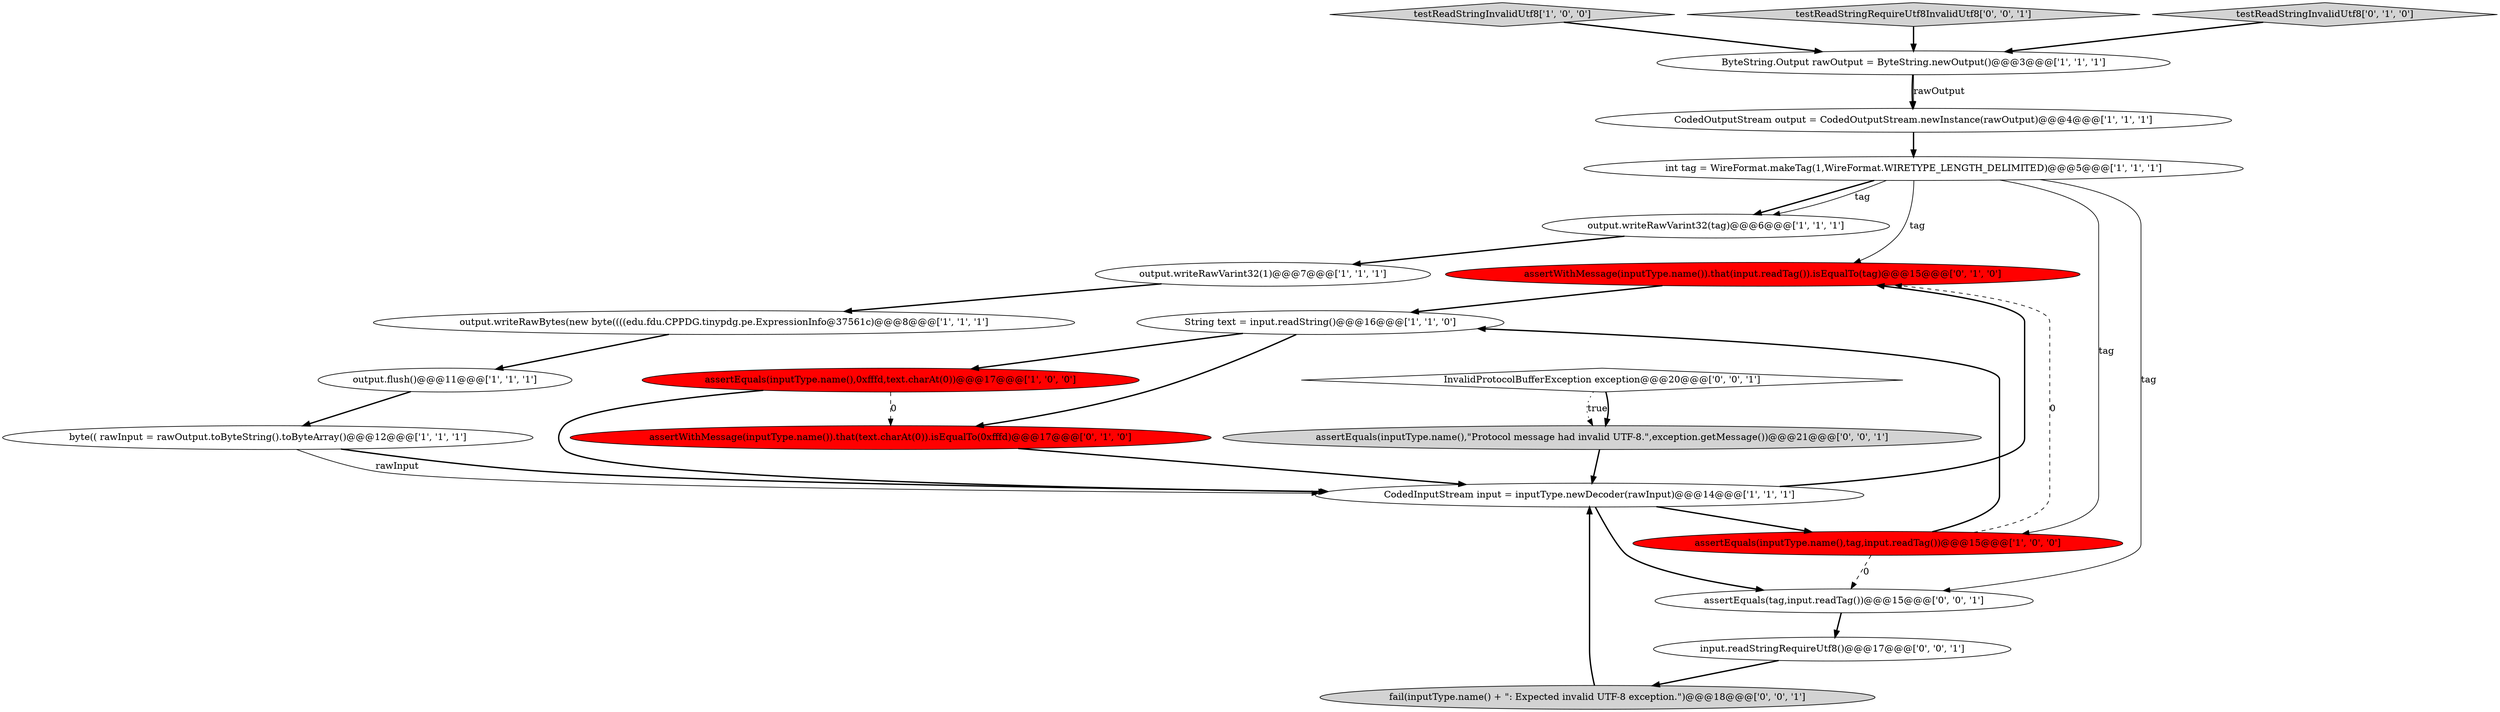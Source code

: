digraph {
15 [style = filled, label = "assertWithMessage(inputType.name()).that(input.readTag()).isEqualTo(tag)@@@15@@@['0', '1', '0']", fillcolor = red, shape = ellipse image = "AAA1AAABBB2BBB"];
4 [style = filled, label = "testReadStringInvalidUtf8['1', '0', '0']", fillcolor = lightgray, shape = diamond image = "AAA0AAABBB1BBB"];
13 [style = filled, label = "assertWithMessage(inputType.name()).that(text.charAt(0)).isEqualTo(0xfffd)@@@17@@@['0', '1', '0']", fillcolor = red, shape = ellipse image = "AAA1AAABBB2BBB"];
1 [style = filled, label = "ByteString.Output rawOutput = ByteString.newOutput()@@@3@@@['1', '1', '1']", fillcolor = white, shape = ellipse image = "AAA0AAABBB1BBB"];
18 [style = filled, label = "InvalidProtocolBufferException exception@@@20@@@['0', '0', '1']", fillcolor = white, shape = diamond image = "AAA0AAABBB3BBB"];
21 [style = filled, label = "assertEquals(tag,input.readTag())@@@15@@@['0', '0', '1']", fillcolor = white, shape = ellipse image = "AAA0AAABBB3BBB"];
20 [style = filled, label = "input.readStringRequireUtf8()@@@17@@@['0', '0', '1']", fillcolor = white, shape = ellipse image = "AAA0AAABBB3BBB"];
8 [style = filled, label = "CodedOutputStream output = CodedOutputStream.newInstance(rawOutput)@@@4@@@['1', '1', '1']", fillcolor = white, shape = ellipse image = "AAA0AAABBB1BBB"];
19 [style = filled, label = "assertEquals(inputType.name(),\"Protocol message had invalid UTF-8.\",exception.getMessage())@@@21@@@['0', '0', '1']", fillcolor = lightgray, shape = ellipse image = "AAA0AAABBB3BBB"];
10 [style = filled, label = "output.writeRawVarint32(tag)@@@6@@@['1', '1', '1']", fillcolor = white, shape = ellipse image = "AAA0AAABBB1BBB"];
6 [style = filled, label = "byte(( rawInput = rawOutput.toByteString().toByteArray()@@@12@@@['1', '1', '1']", fillcolor = white, shape = ellipse image = "AAA0AAABBB1BBB"];
3 [style = filled, label = "assertEquals(inputType.name(),tag,input.readTag())@@@15@@@['1', '0', '0']", fillcolor = red, shape = ellipse image = "AAA1AAABBB1BBB"];
5 [style = filled, label = "output.flush()@@@11@@@['1', '1', '1']", fillcolor = white, shape = ellipse image = "AAA0AAABBB1BBB"];
9 [style = filled, label = "assertEquals(inputType.name(),0xfffd,text.charAt(0))@@@17@@@['1', '0', '0']", fillcolor = red, shape = ellipse image = "AAA1AAABBB1BBB"];
12 [style = filled, label = "CodedInputStream input = inputType.newDecoder(rawInput)@@@14@@@['1', '1', '1']", fillcolor = white, shape = ellipse image = "AAA0AAABBB1BBB"];
17 [style = filled, label = "testReadStringRequireUtf8InvalidUtf8['0', '0', '1']", fillcolor = lightgray, shape = diamond image = "AAA0AAABBB3BBB"];
2 [style = filled, label = "output.writeRawVarint32(1)@@@7@@@['1', '1', '1']", fillcolor = white, shape = ellipse image = "AAA0AAABBB1BBB"];
16 [style = filled, label = "fail(inputType.name() + \": Expected invalid UTF-8 exception.\")@@@18@@@['0', '0', '1']", fillcolor = lightgray, shape = ellipse image = "AAA0AAABBB3BBB"];
0 [style = filled, label = "output.writeRawBytes(new byte((((edu.fdu.CPPDG.tinypdg.pe.ExpressionInfo@37561c)@@@8@@@['1', '1', '1']", fillcolor = white, shape = ellipse image = "AAA0AAABBB1BBB"];
11 [style = filled, label = "String text = input.readString()@@@16@@@['1', '1', '0']", fillcolor = white, shape = ellipse image = "AAA0AAABBB1BBB"];
14 [style = filled, label = "testReadStringInvalidUtf8['0', '1', '0']", fillcolor = lightgray, shape = diamond image = "AAA0AAABBB2BBB"];
7 [style = filled, label = "int tag = WireFormat.makeTag(1,WireFormat.WIRETYPE_LENGTH_DELIMITED)@@@5@@@['1', '1', '1']", fillcolor = white, shape = ellipse image = "AAA0AAABBB1BBB"];
1->8 [style = bold, label=""];
17->1 [style = bold, label=""];
7->15 [style = solid, label="tag"];
19->12 [style = bold, label=""];
3->21 [style = dashed, label="0"];
7->10 [style = bold, label=""];
12->21 [style = bold, label=""];
12->15 [style = bold, label=""];
18->19 [style = dotted, label="true"];
3->11 [style = bold, label=""];
18->19 [style = bold, label=""];
11->9 [style = bold, label=""];
6->12 [style = solid, label="rawInput"];
14->1 [style = bold, label=""];
8->7 [style = bold, label=""];
2->0 [style = bold, label=""];
13->12 [style = bold, label=""];
21->20 [style = bold, label=""];
20->16 [style = bold, label=""];
5->6 [style = bold, label=""];
15->11 [style = bold, label=""];
7->21 [style = solid, label="tag"];
7->3 [style = solid, label="tag"];
11->13 [style = bold, label=""];
9->13 [style = dashed, label="0"];
3->15 [style = dashed, label="0"];
10->2 [style = bold, label=""];
4->1 [style = bold, label=""];
12->3 [style = bold, label=""];
9->12 [style = bold, label=""];
7->10 [style = solid, label="tag"];
16->12 [style = bold, label=""];
1->8 [style = solid, label="rawOutput"];
0->5 [style = bold, label=""];
6->12 [style = bold, label=""];
}
